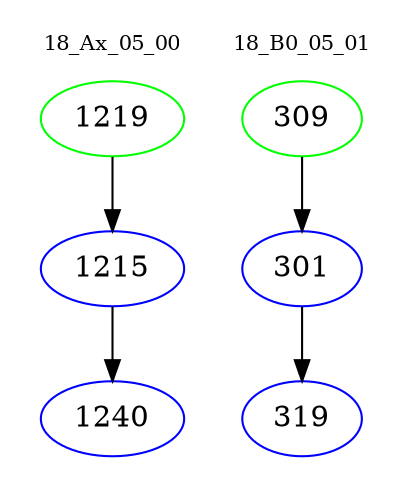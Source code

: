 digraph{
subgraph cluster_0 {
color = white
label = "18_Ax_05_00";
fontsize=10;
T0_1219 [label="1219", color="green"]
T0_1219 -> T0_1215 [color="black"]
T0_1215 [label="1215", color="blue"]
T0_1215 -> T0_1240 [color="black"]
T0_1240 [label="1240", color="blue"]
}
subgraph cluster_1 {
color = white
label = "18_B0_05_01";
fontsize=10;
T1_309 [label="309", color="green"]
T1_309 -> T1_301 [color="black"]
T1_301 [label="301", color="blue"]
T1_301 -> T1_319 [color="black"]
T1_319 [label="319", color="blue"]
}
}
